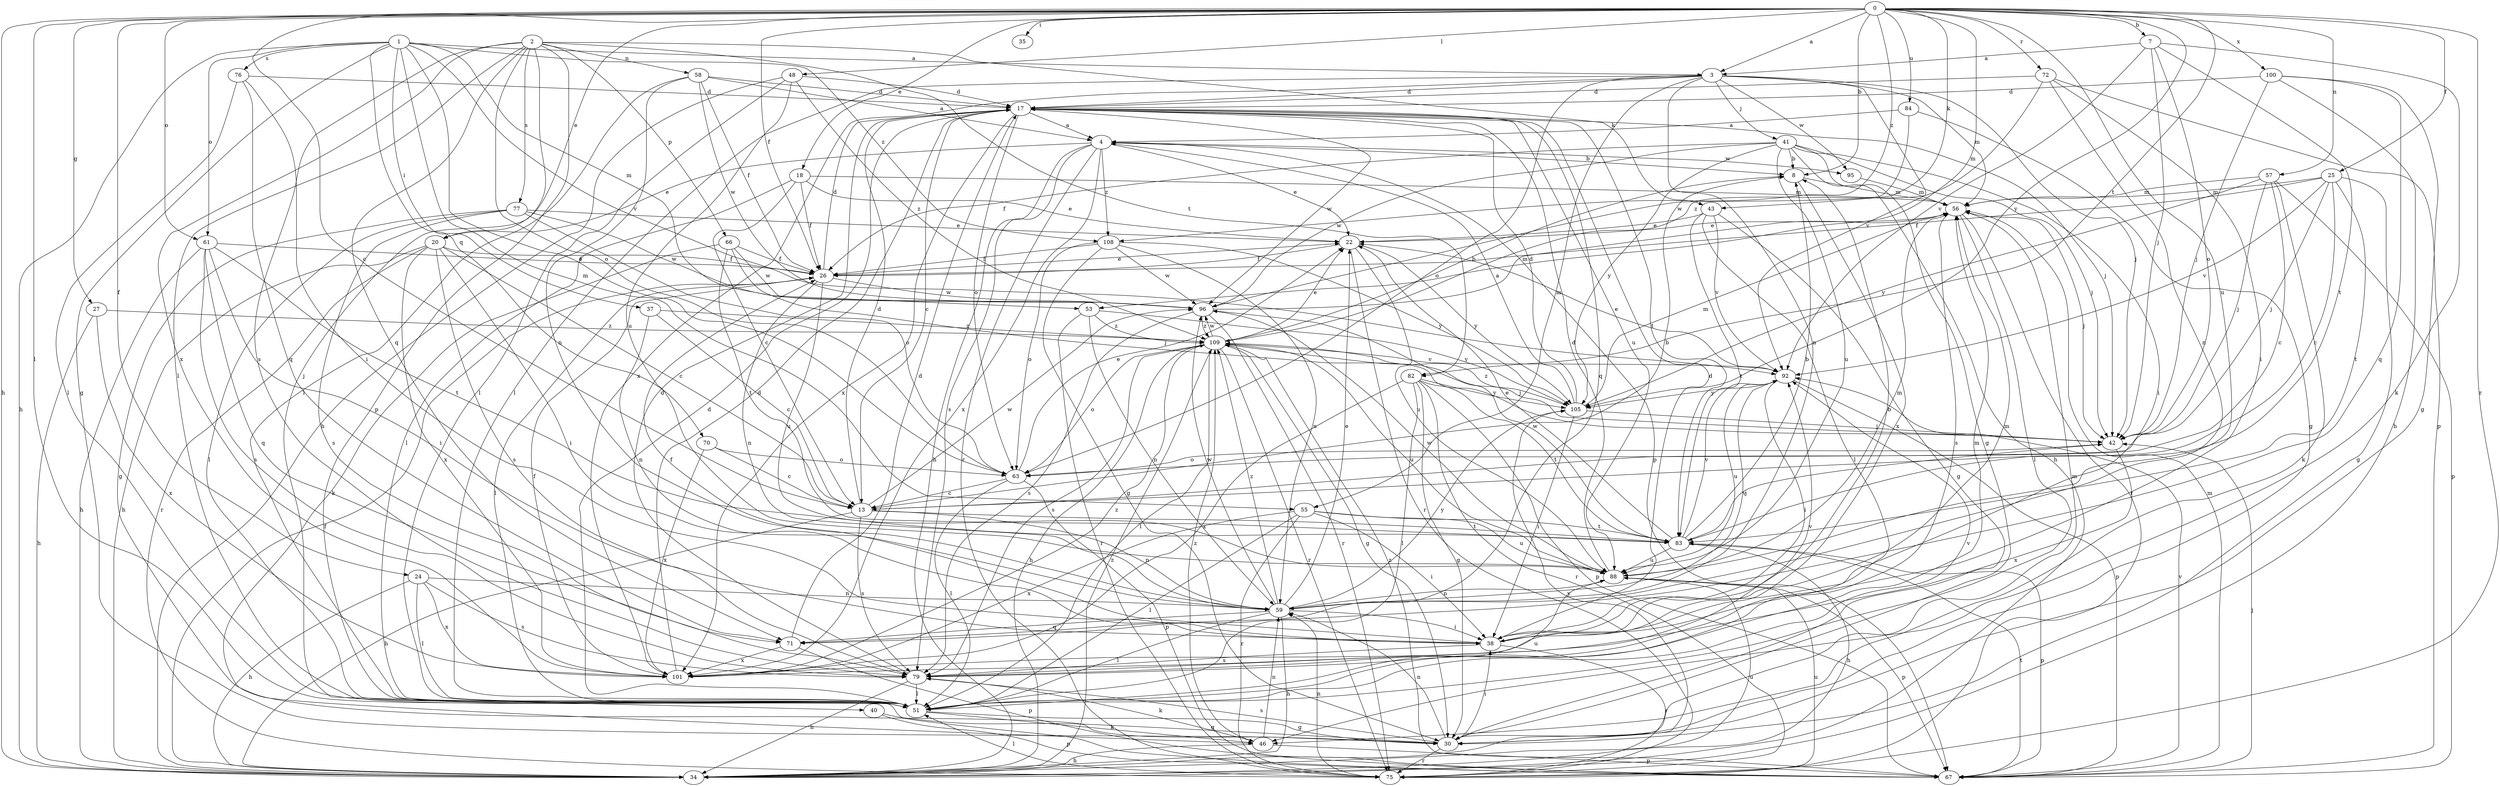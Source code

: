 strict digraph  {
0;
1;
2;
3;
4;
7;
8;
13;
17;
18;
20;
22;
24;
25;
26;
27;
30;
34;
35;
37;
38;
40;
41;
42;
43;
46;
48;
51;
53;
55;
56;
57;
58;
59;
61;
63;
66;
67;
70;
71;
72;
75;
76;
77;
79;
82;
83;
84;
88;
92;
95;
96;
100;
101;
105;
108;
109;
0 -> 3  [label=a];
0 -> 7  [label=b];
0 -> 8  [label=b];
0 -> 13  [label=c];
0 -> 18  [label=e];
0 -> 20  [label=e];
0 -> 24  [label=f];
0 -> 25  [label=f];
0 -> 26  [label=f];
0 -> 27  [label=g];
0 -> 34  [label=h];
0 -> 35  [label=i];
0 -> 43  [label=k];
0 -> 48  [label=l];
0 -> 51  [label=l];
0 -> 53  [label=m];
0 -> 57  [label=n];
0 -> 61  [label=o];
0 -> 72  [label=r];
0 -> 75  [label=r];
0 -> 82  [label=t];
0 -> 84  [label=u];
0 -> 88  [label=u];
0 -> 100  [label=x];
0 -> 105  [label=y];
0 -> 108  [label=z];
1 -> 3  [label=a];
1 -> 30  [label=g];
1 -> 34  [label=h];
1 -> 37  [label=i];
1 -> 53  [label=m];
1 -> 55  [label=m];
1 -> 61  [label=o];
1 -> 63  [label=o];
1 -> 70  [label=q];
1 -> 76  [label=s];
1 -> 92  [label=v];
1 -> 108  [label=z];
2 -> 40  [label=j];
2 -> 43  [label=k];
2 -> 51  [label=l];
2 -> 58  [label=n];
2 -> 63  [label=o];
2 -> 66  [label=p];
2 -> 67  [label=p];
2 -> 71  [label=q];
2 -> 77  [label=s];
2 -> 79  [label=s];
2 -> 82  [label=t];
2 -> 101  [label=x];
3 -> 17  [label=d];
3 -> 41  [label=j];
3 -> 42  [label=j];
3 -> 51  [label=l];
3 -> 55  [label=m];
3 -> 56  [label=m];
3 -> 59  [label=n];
3 -> 63  [label=o];
3 -> 92  [label=v];
3 -> 95  [label=w];
3 -> 101  [label=x];
4 -> 8  [label=b];
4 -> 20  [label=e];
4 -> 22  [label=e];
4 -> 34  [label=h];
4 -> 67  [label=p];
4 -> 75  [label=r];
4 -> 79  [label=s];
4 -> 95  [label=w];
4 -> 101  [label=x];
4 -> 108  [label=z];
7 -> 3  [label=a];
7 -> 42  [label=j];
7 -> 46  [label=k];
7 -> 63  [label=o];
7 -> 83  [label=t];
7 -> 92  [label=v];
8 -> 56  [label=m];
8 -> 101  [label=x];
13 -> 8  [label=b];
13 -> 17  [label=d];
13 -> 34  [label=h];
13 -> 59  [label=n];
13 -> 79  [label=s];
13 -> 83  [label=t];
13 -> 96  [label=w];
17 -> 4  [label=a];
17 -> 13  [label=c];
17 -> 42  [label=j];
17 -> 63  [label=o];
17 -> 71  [label=q];
17 -> 83  [label=t];
17 -> 88  [label=u];
17 -> 96  [label=w];
17 -> 101  [label=x];
18 -> 13  [label=c];
18 -> 22  [label=e];
18 -> 26  [label=f];
18 -> 51  [label=l];
18 -> 56  [label=m];
20 -> 13  [label=c];
20 -> 26  [label=f];
20 -> 34  [label=h];
20 -> 38  [label=i];
20 -> 75  [label=r];
20 -> 79  [label=s];
20 -> 101  [label=x];
22 -> 26  [label=f];
22 -> 75  [label=r];
22 -> 88  [label=u];
22 -> 105  [label=y];
24 -> 34  [label=h];
24 -> 51  [label=l];
24 -> 59  [label=n];
24 -> 79  [label=s];
24 -> 101  [label=x];
25 -> 13  [label=c];
25 -> 26  [label=f];
25 -> 30  [label=g];
25 -> 42  [label=j];
25 -> 56  [label=m];
25 -> 83  [label=t];
25 -> 92  [label=v];
26 -> 17  [label=d];
26 -> 22  [label=e];
26 -> 51  [label=l];
26 -> 59  [label=n];
26 -> 88  [label=u];
26 -> 96  [label=w];
27 -> 34  [label=h];
27 -> 101  [label=x];
27 -> 109  [label=z];
30 -> 38  [label=i];
30 -> 56  [label=m];
30 -> 59  [label=n];
30 -> 75  [label=r];
30 -> 79  [label=s];
34 -> 26  [label=f];
34 -> 88  [label=u];
34 -> 105  [label=y];
34 -> 109  [label=z];
37 -> 13  [label=c];
37 -> 59  [label=n];
37 -> 109  [label=z];
38 -> 8  [label=b];
38 -> 17  [label=d];
38 -> 26  [label=f];
38 -> 56  [label=m];
38 -> 75  [label=r];
38 -> 79  [label=s];
40 -> 30  [label=g];
40 -> 67  [label=p];
41 -> 8  [label=b];
41 -> 26  [label=f];
41 -> 30  [label=g];
41 -> 34  [label=h];
41 -> 38  [label=i];
41 -> 42  [label=j];
41 -> 88  [label=u];
41 -> 96  [label=w];
41 -> 105  [label=y];
42 -> 63  [label=o];
42 -> 101  [label=x];
43 -> 22  [label=e];
43 -> 30  [label=g];
43 -> 51  [label=l];
43 -> 83  [label=t];
43 -> 92  [label=v];
46 -> 34  [label=h];
46 -> 59  [label=n];
46 -> 67  [label=p];
46 -> 109  [label=z];
48 -> 17  [label=d];
48 -> 34  [label=h];
48 -> 51  [label=l];
48 -> 88  [label=u];
48 -> 109  [label=z];
51 -> 17  [label=d];
51 -> 30  [label=g];
51 -> 46  [label=k];
51 -> 88  [label=u];
51 -> 92  [label=v];
53 -> 59  [label=n];
53 -> 75  [label=r];
53 -> 105  [label=y];
53 -> 109  [label=z];
55 -> 38  [label=i];
55 -> 51  [label=l];
55 -> 75  [label=r];
55 -> 83  [label=t];
55 -> 88  [label=u];
55 -> 101  [label=x];
56 -> 22  [label=e];
56 -> 42  [label=j];
56 -> 51  [label=l];
56 -> 75  [label=r];
56 -> 79  [label=s];
57 -> 13  [label=c];
57 -> 42  [label=j];
57 -> 46  [label=k];
57 -> 56  [label=m];
57 -> 67  [label=p];
57 -> 105  [label=y];
58 -> 4  [label=a];
58 -> 17  [label=d];
58 -> 26  [label=f];
58 -> 51  [label=l];
58 -> 59  [label=n];
58 -> 96  [label=w];
59 -> 22  [label=e];
59 -> 34  [label=h];
59 -> 38  [label=i];
59 -> 51  [label=l];
59 -> 71  [label=q];
59 -> 92  [label=v];
59 -> 96  [label=w];
59 -> 105  [label=y];
59 -> 109  [label=z];
61 -> 26  [label=f];
61 -> 34  [label=h];
61 -> 38  [label=i];
61 -> 71  [label=q];
61 -> 79  [label=s];
61 -> 83  [label=t];
63 -> 13  [label=c];
63 -> 22  [label=e];
63 -> 51  [label=l];
63 -> 67  [label=p];
66 -> 26  [label=f];
66 -> 42  [label=j];
66 -> 46  [label=k];
66 -> 83  [label=t];
66 -> 96  [label=w];
67 -> 42  [label=j];
67 -> 56  [label=m];
67 -> 83  [label=t];
67 -> 92  [label=v];
67 -> 109  [label=z];
70 -> 13  [label=c];
70 -> 63  [label=o];
70 -> 101  [label=x];
71 -> 17  [label=d];
71 -> 67  [label=p];
71 -> 101  [label=x];
72 -> 17  [label=d];
72 -> 38  [label=i];
72 -> 59  [label=n];
72 -> 67  [label=p];
72 -> 109  [label=z];
75 -> 51  [label=l];
75 -> 59  [label=n];
75 -> 88  [label=u];
76 -> 17  [label=d];
76 -> 38  [label=i];
76 -> 51  [label=l];
76 -> 71  [label=q];
77 -> 22  [label=e];
77 -> 30  [label=g];
77 -> 51  [label=l];
77 -> 63  [label=o];
77 -> 79  [label=s];
77 -> 96  [label=w];
79 -> 17  [label=d];
79 -> 34  [label=h];
79 -> 46  [label=k];
79 -> 51  [label=l];
79 -> 56  [label=m];
79 -> 92  [label=v];
82 -> 30  [label=g];
82 -> 51  [label=l];
82 -> 67  [label=p];
82 -> 75  [label=r];
82 -> 83  [label=t];
82 -> 101  [label=x];
82 -> 105  [label=y];
83 -> 8  [label=b];
83 -> 22  [label=e];
83 -> 34  [label=h];
83 -> 42  [label=j];
83 -> 67  [label=p];
83 -> 88  [label=u];
83 -> 92  [label=v];
83 -> 96  [label=w];
84 -> 4  [label=a];
84 -> 30  [label=g];
84 -> 96  [label=w];
88 -> 17  [label=d];
88 -> 56  [label=m];
88 -> 59  [label=n];
88 -> 67  [label=p];
88 -> 96  [label=w];
92 -> 22  [label=e];
92 -> 38  [label=i];
92 -> 67  [label=p];
92 -> 88  [label=u];
92 -> 105  [label=y];
95 -> 56  [label=m];
96 -> 56  [label=m];
96 -> 75  [label=r];
96 -> 79  [label=s];
96 -> 109  [label=z];
100 -> 17  [label=d];
100 -> 30  [label=g];
100 -> 34  [label=h];
100 -> 42  [label=j];
100 -> 71  [label=q];
101 -> 17  [label=d];
101 -> 26  [label=f];
101 -> 109  [label=z];
105 -> 4  [label=a];
105 -> 17  [label=d];
105 -> 38  [label=i];
105 -> 42  [label=j];
105 -> 56  [label=m];
105 -> 109  [label=z];
108 -> 26  [label=f];
108 -> 30  [label=g];
108 -> 59  [label=n];
108 -> 63  [label=o];
108 -> 96  [label=w];
108 -> 105  [label=y];
109 -> 8  [label=b];
109 -> 22  [label=e];
109 -> 30  [label=g];
109 -> 34  [label=h];
109 -> 42  [label=j];
109 -> 51  [label=l];
109 -> 63  [label=o];
109 -> 75  [label=r];
109 -> 79  [label=s];
109 -> 88  [label=u];
109 -> 92  [label=v];
109 -> 96  [label=w];
}
